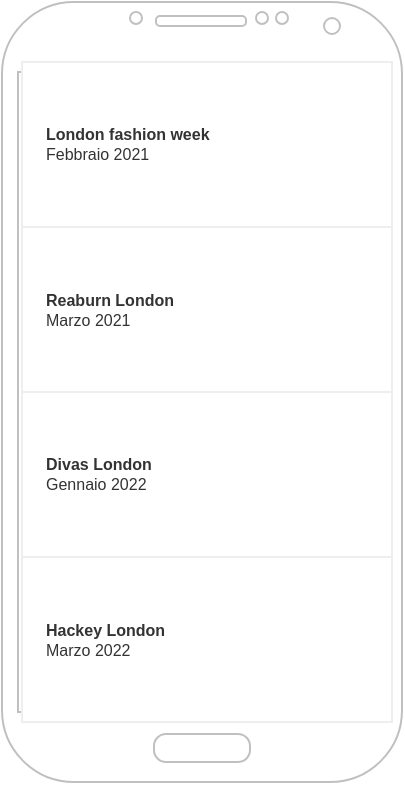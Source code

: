 <mxfile version="14.2.7" type="github">
  <diagram id="hcMy2Z_y78sN9fAc1JS5" name="Page-1">
    <mxGraphModel dx="626" dy="411" grid="1" gridSize="10" guides="1" tooltips="1" connect="1" arrows="1" fold="1" page="1" pageScale="1" pageWidth="827" pageHeight="1169" math="0" shadow="0">
      <root>
        <mxCell id="0" />
        <mxCell id="1" parent="0" />
        <mxCell id="thtb-wzZfUm6oHh2rwaZ-1" value="" style="verticalLabelPosition=bottom;verticalAlign=top;html=1;shadow=0;dashed=0;strokeWidth=1;shape=mxgraph.android.phone2;strokeColor=#c0c0c0;" vertex="1" parent="1">
          <mxGeometry x="300" y="70" width="200" height="390" as="geometry" />
        </mxCell>
        <mxCell id="thtb-wzZfUm6oHh2rwaZ-2" value="" style="strokeWidth=1;html=1;shadow=0;dashed=0;shape=mxgraph.android.rrect;rSize=0;strokeColor=#eeeeee;fillColor=#ffffff;gradientColor=none;" vertex="1" parent="1">
          <mxGeometry x="310" y="100" width="185" height="330" as="geometry" />
        </mxCell>
        <mxCell id="thtb-wzZfUm6oHh2rwaZ-3" value="&lt;b&gt;London fashion week&lt;/b&gt;&lt;br&gt;Febbraio 2021" style="strokeColor=inherit;fillColor=inherit;gradientColor=inherit;strokeWidth=1;html=1;shadow=0;dashed=0;shape=mxgraph.android.rrect;rSize=0;align=left;spacingLeft=10;fontSize=8;fontColor=#333333;" vertex="1" parent="thtb-wzZfUm6oHh2rwaZ-2">
          <mxGeometry width="185" height="82.5" as="geometry" />
        </mxCell>
        <mxCell id="thtb-wzZfUm6oHh2rwaZ-4" value="&lt;b&gt;Reaburn London&lt;/b&gt;&lt;br&gt;Marzo 2021" style="strokeColor=inherit;fillColor=inherit;gradientColor=inherit;strokeWidth=1;html=1;shadow=0;dashed=0;shape=mxgraph.android.rrect;rSize=0;align=left;spacingLeft=10;fontSize=8;fontColor=#333333;" vertex="1" parent="thtb-wzZfUm6oHh2rwaZ-2">
          <mxGeometry y="82.5" width="185" height="82.5" as="geometry" />
        </mxCell>
        <mxCell id="thtb-wzZfUm6oHh2rwaZ-5" value="&lt;b&gt;Divas London&lt;/b&gt;&lt;br&gt;Gennaio 2022" style="strokeColor=inherit;fillColor=inherit;gradientColor=inherit;strokeWidth=1;html=1;shadow=0;dashed=0;shape=mxgraph.android.rrect;rSize=0;align=left;spacingLeft=10;fontSize=8;fontColor=#333333;" vertex="1" parent="thtb-wzZfUm6oHh2rwaZ-2">
          <mxGeometry y="165" width="185" height="82.5" as="geometry" />
        </mxCell>
        <mxCell id="thtb-wzZfUm6oHh2rwaZ-6" value="&lt;b&gt;Hackey London&lt;/b&gt;&lt;br&gt;Marzo 2022" style="strokeColor=inherit;fillColor=inherit;gradientColor=inherit;strokeWidth=1;html=1;shadow=0;dashed=0;shape=mxgraph.android.rrect;rSize=0;align=left;spacingLeft=10;fontSize=8;fontColor=#333333;" vertex="1" parent="thtb-wzZfUm6oHh2rwaZ-2">
          <mxGeometry y="247.5" width="185" height="82.5" as="geometry" />
        </mxCell>
      </root>
    </mxGraphModel>
  </diagram>
</mxfile>
